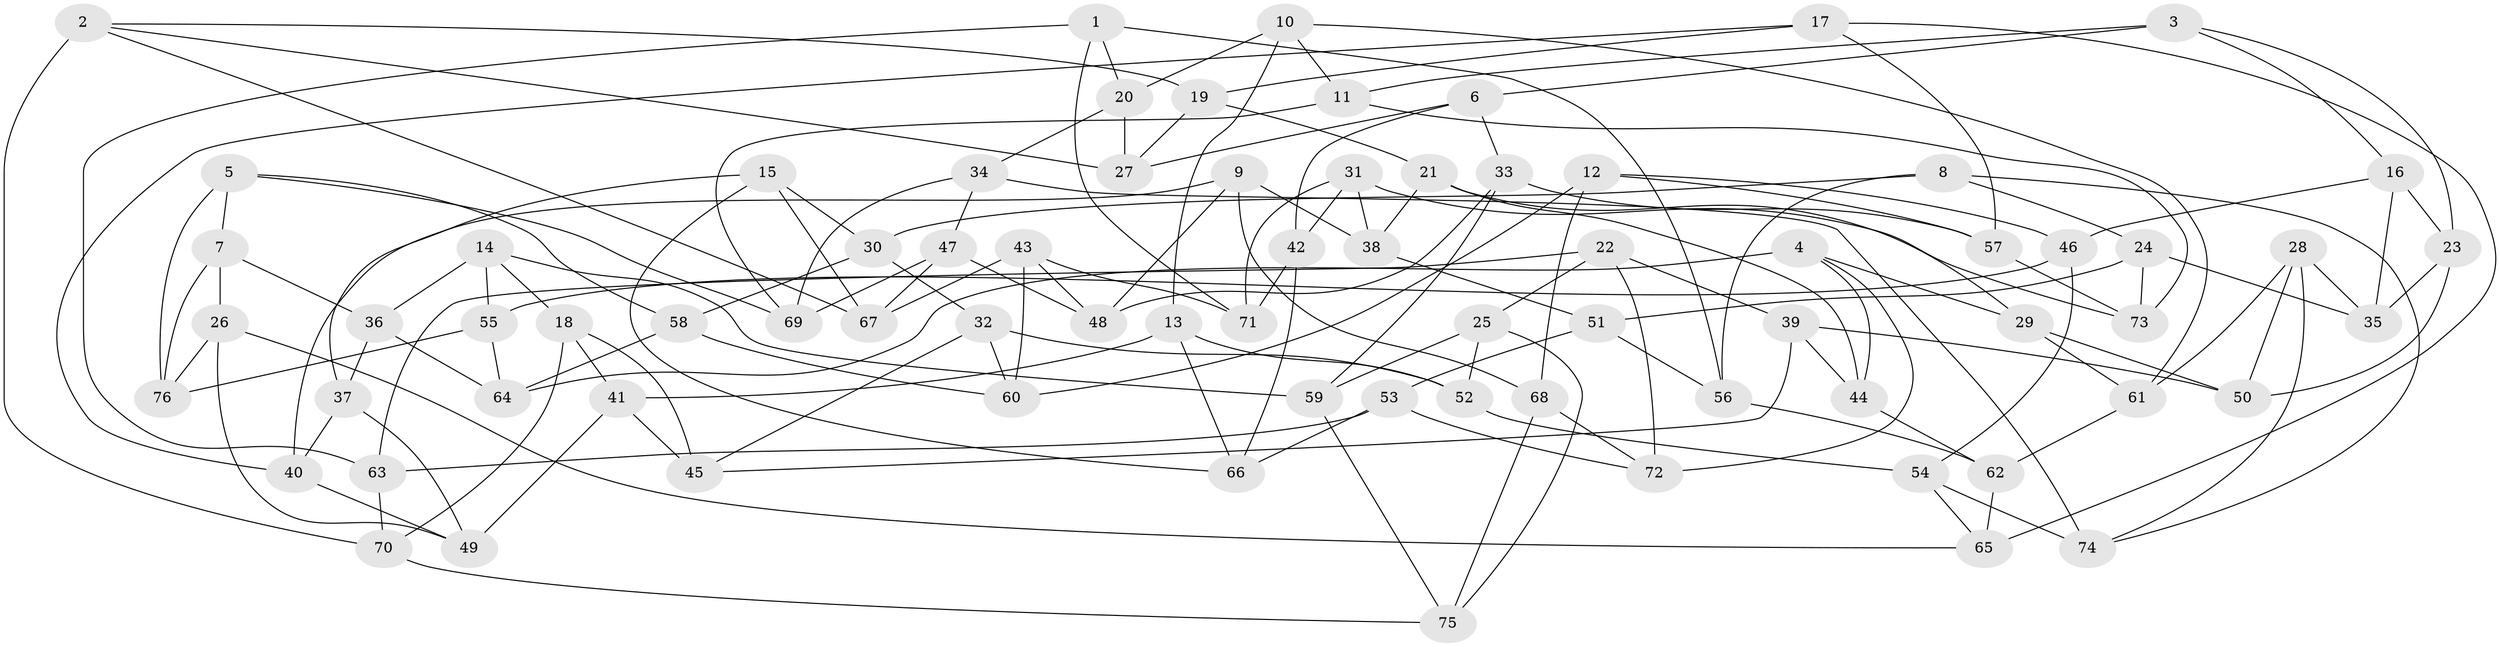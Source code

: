 // coarse degree distribution, {7: 0.13333333333333333, 6: 0.23333333333333334, 4: 0.13333333333333333, 5: 0.3, 9: 0.03333333333333333, 3: 0.06666666666666667, 8: 0.1}
// Generated by graph-tools (version 1.1) at 2025/38/03/04/25 23:38:07]
// undirected, 76 vertices, 152 edges
graph export_dot {
  node [color=gray90,style=filled];
  1;
  2;
  3;
  4;
  5;
  6;
  7;
  8;
  9;
  10;
  11;
  12;
  13;
  14;
  15;
  16;
  17;
  18;
  19;
  20;
  21;
  22;
  23;
  24;
  25;
  26;
  27;
  28;
  29;
  30;
  31;
  32;
  33;
  34;
  35;
  36;
  37;
  38;
  39;
  40;
  41;
  42;
  43;
  44;
  45;
  46;
  47;
  48;
  49;
  50;
  51;
  52;
  53;
  54;
  55;
  56;
  57;
  58;
  59;
  60;
  61;
  62;
  63;
  64;
  65;
  66;
  67;
  68;
  69;
  70;
  71;
  72;
  73;
  74;
  75;
  76;
  1 -- 63;
  1 -- 71;
  1 -- 56;
  1 -- 20;
  2 -- 67;
  2 -- 27;
  2 -- 70;
  2 -- 19;
  3 -- 6;
  3 -- 16;
  3 -- 23;
  3 -- 11;
  4 -- 44;
  4 -- 64;
  4 -- 72;
  4 -- 29;
  5 -- 76;
  5 -- 7;
  5 -- 69;
  5 -- 58;
  6 -- 42;
  6 -- 33;
  6 -- 27;
  7 -- 26;
  7 -- 36;
  7 -- 76;
  8 -- 30;
  8 -- 24;
  8 -- 74;
  8 -- 56;
  9 -- 40;
  9 -- 68;
  9 -- 48;
  9 -- 38;
  10 -- 61;
  10 -- 13;
  10 -- 11;
  10 -- 20;
  11 -- 73;
  11 -- 69;
  12 -- 68;
  12 -- 60;
  12 -- 57;
  12 -- 46;
  13 -- 66;
  13 -- 52;
  13 -- 41;
  14 -- 18;
  14 -- 55;
  14 -- 59;
  14 -- 36;
  15 -- 30;
  15 -- 67;
  15 -- 66;
  15 -- 37;
  16 -- 35;
  16 -- 46;
  16 -- 23;
  17 -- 57;
  17 -- 19;
  17 -- 65;
  17 -- 40;
  18 -- 45;
  18 -- 70;
  18 -- 41;
  19 -- 21;
  19 -- 27;
  20 -- 34;
  20 -- 27;
  21 -- 29;
  21 -- 44;
  21 -- 38;
  22 -- 72;
  22 -- 39;
  22 -- 25;
  22 -- 63;
  23 -- 35;
  23 -- 50;
  24 -- 51;
  24 -- 73;
  24 -- 35;
  25 -- 75;
  25 -- 59;
  25 -- 52;
  26 -- 49;
  26 -- 76;
  26 -- 65;
  28 -- 74;
  28 -- 50;
  28 -- 35;
  28 -- 61;
  29 -- 50;
  29 -- 61;
  30 -- 32;
  30 -- 58;
  31 -- 38;
  31 -- 73;
  31 -- 71;
  31 -- 42;
  32 -- 52;
  32 -- 60;
  32 -- 45;
  33 -- 57;
  33 -- 48;
  33 -- 59;
  34 -- 74;
  34 -- 69;
  34 -- 47;
  36 -- 64;
  36 -- 37;
  37 -- 40;
  37 -- 49;
  38 -- 51;
  39 -- 50;
  39 -- 45;
  39 -- 44;
  40 -- 49;
  41 -- 49;
  41 -- 45;
  42 -- 66;
  42 -- 71;
  43 -- 48;
  43 -- 67;
  43 -- 71;
  43 -- 60;
  44 -- 62;
  46 -- 55;
  46 -- 54;
  47 -- 67;
  47 -- 69;
  47 -- 48;
  51 -- 56;
  51 -- 53;
  52 -- 54;
  53 -- 63;
  53 -- 66;
  53 -- 72;
  54 -- 74;
  54 -- 65;
  55 -- 64;
  55 -- 76;
  56 -- 62;
  57 -- 73;
  58 -- 64;
  58 -- 60;
  59 -- 75;
  61 -- 62;
  62 -- 65;
  63 -- 70;
  68 -- 75;
  68 -- 72;
  70 -- 75;
}
